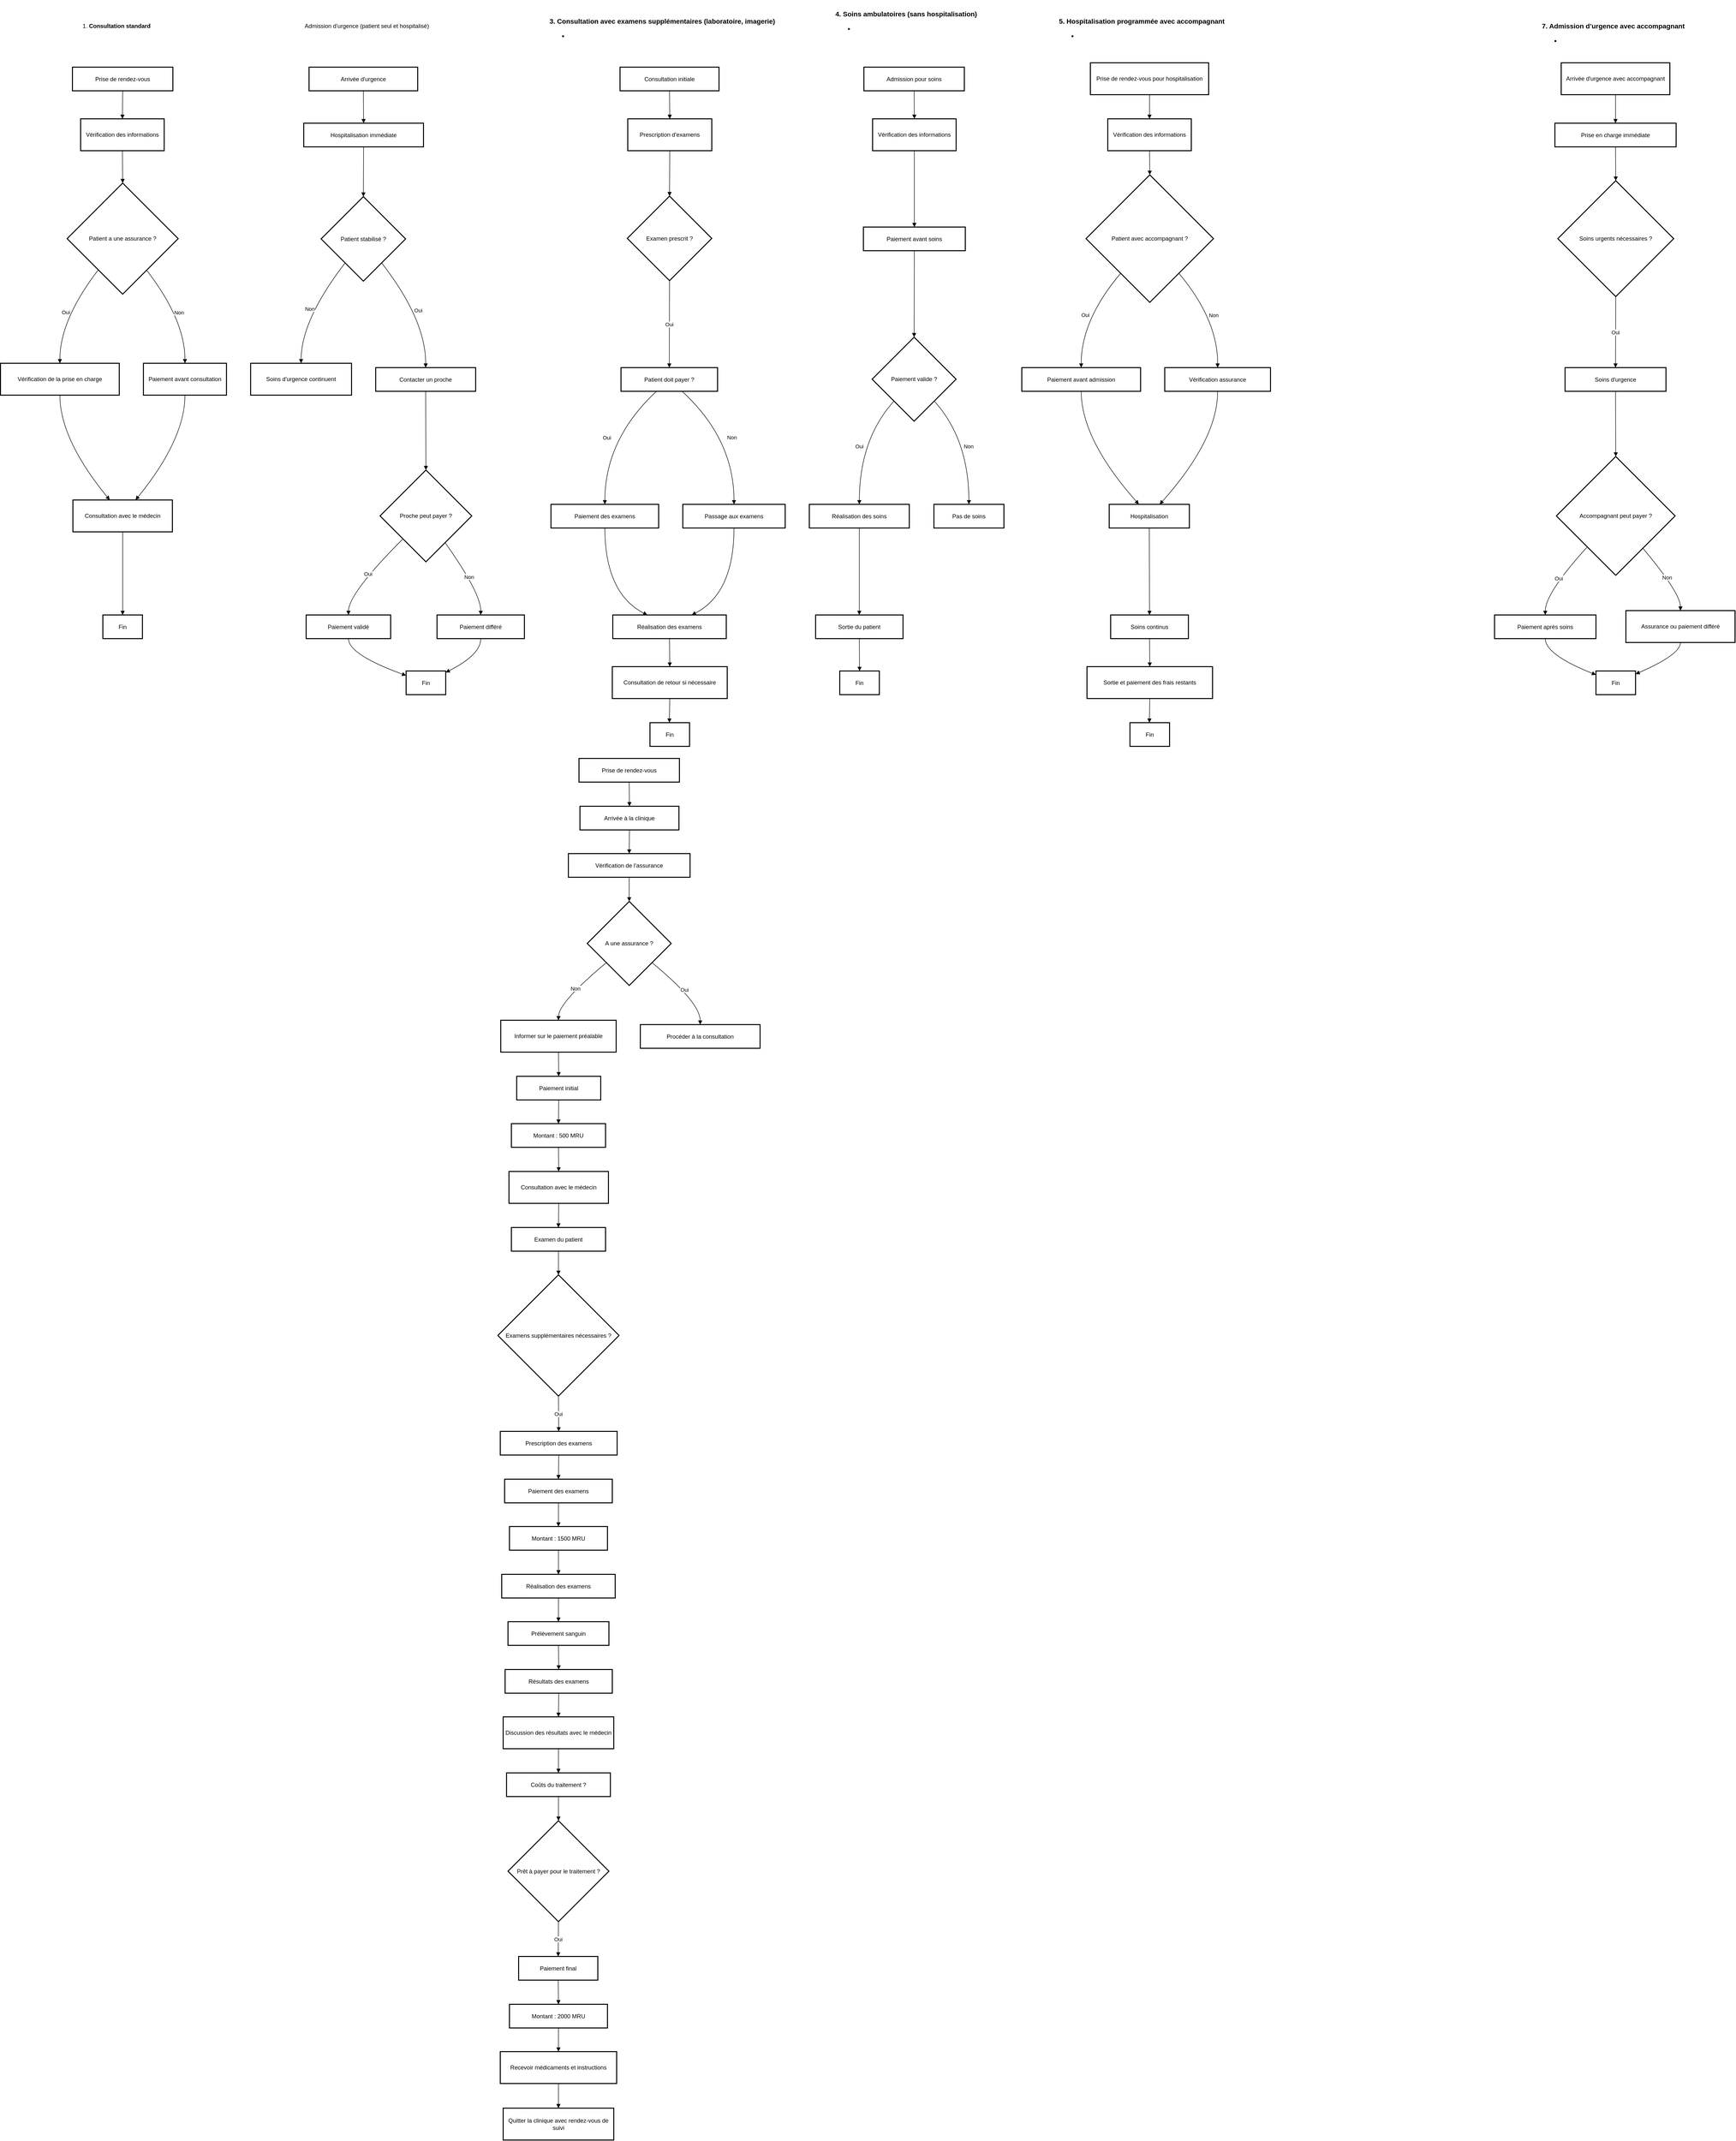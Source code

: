 <mxfile version="24.7.16">
  <diagram name="Page-1" id="gMUWrm_7eQ1wLzMDzJMH">
    <mxGraphModel dx="2411" dy="1646" grid="1" gridSize="10" guides="1" tooltips="1" connect="1" arrows="1" fold="1" page="1" pageScale="1" pageWidth="1169" pageHeight="827" math="0" shadow="0">
      <root>
        <mxCell id="0" />
        <mxCell id="1" parent="0" />
        <mxCell id="nA2eG2OlHx3KnQ0AuUty-1" value="Prise de rendez-vous" style="whiteSpace=wrap;strokeWidth=2;" vertex="1" parent="1">
          <mxGeometry x="-861" y="-551" width="208" height="49" as="geometry" />
        </mxCell>
        <mxCell id="nA2eG2OlHx3KnQ0AuUty-2" value="Vérification des informations" style="whiteSpace=wrap;strokeWidth=2;" vertex="1" parent="1">
          <mxGeometry x="-844" y="-444" width="173" height="66" as="geometry" />
        </mxCell>
        <mxCell id="nA2eG2OlHx3KnQ0AuUty-3" value="Patient a une assurance ?" style="rhombus;strokeWidth=2;whiteSpace=wrap;" vertex="1" parent="1">
          <mxGeometry x="-872" y="-311" width="230" height="230" as="geometry" />
        </mxCell>
        <mxCell id="nA2eG2OlHx3KnQ0AuUty-4" value="Vérification de la prise en charge" style="whiteSpace=wrap;strokeWidth=2;" vertex="1" parent="1">
          <mxGeometry x="-1010" y="62" width="246" height="66" as="geometry" />
        </mxCell>
        <mxCell id="nA2eG2OlHx3KnQ0AuUty-5" value="Paiement avant consultation" style="whiteSpace=wrap;strokeWidth=2;" vertex="1" parent="1">
          <mxGeometry x="-714" y="62" width="172" height="66" as="geometry" />
        </mxCell>
        <mxCell id="nA2eG2OlHx3KnQ0AuUty-6" value="Consultation avec le médecin" style="whiteSpace=wrap;strokeWidth=2;" vertex="1" parent="1">
          <mxGeometry x="-860" y="345" width="206" height="66" as="geometry" />
        </mxCell>
        <mxCell id="nA2eG2OlHx3KnQ0AuUty-7" value="Fin" style="whiteSpace=wrap;strokeWidth=2;" vertex="1" parent="1">
          <mxGeometry x="-798" y="583" width="82" height="49" as="geometry" />
        </mxCell>
        <mxCell id="nA2eG2OlHx3KnQ0AuUty-8" value="Arrivée d&#39;urgence" style="whiteSpace=wrap;strokeWidth=2;" vertex="1" parent="1">
          <mxGeometry x="-371" y="-551" width="225" height="49" as="geometry" />
        </mxCell>
        <mxCell id="nA2eG2OlHx3KnQ0AuUty-9" value="Hospitalisation immédiate" style="whiteSpace=wrap;strokeWidth=2;" vertex="1" parent="1">
          <mxGeometry x="-382" y="-435" width="248" height="49" as="geometry" />
        </mxCell>
        <mxCell id="nA2eG2OlHx3KnQ0AuUty-10" value="Patient stabilisé ?" style="rhombus;strokeWidth=2;whiteSpace=wrap;" vertex="1" parent="1">
          <mxGeometry x="-346" y="-283" width="175" height="175" as="geometry" />
        </mxCell>
        <mxCell id="nA2eG2OlHx3KnQ0AuUty-11" value="Soins d&#39;urgence continuent" style="whiteSpace=wrap;strokeWidth=2;" vertex="1" parent="1">
          <mxGeometry x="-492" y="62" width="209" height="66" as="geometry" />
        </mxCell>
        <mxCell id="nA2eG2OlHx3KnQ0AuUty-12" value="Contacter un proche" style="whiteSpace=wrap;strokeWidth=2;" vertex="1" parent="1">
          <mxGeometry x="-233" y="71" width="207" height="49" as="geometry" />
        </mxCell>
        <mxCell id="nA2eG2OlHx3KnQ0AuUty-13" value="Proche peut payer ?" style="rhombus;strokeWidth=2;whiteSpace=wrap;" vertex="1" parent="1">
          <mxGeometry x="-224" y="283" width="190" height="190" as="geometry" />
        </mxCell>
        <mxCell id="nA2eG2OlHx3KnQ0AuUty-14" value="Paiement validé" style="whiteSpace=wrap;strokeWidth=2;" vertex="1" parent="1">
          <mxGeometry x="-377" y="583" width="175" height="49" as="geometry" />
        </mxCell>
        <mxCell id="nA2eG2OlHx3KnQ0AuUty-15" value="Paiement différé" style="whiteSpace=wrap;strokeWidth=2;" vertex="1" parent="1">
          <mxGeometry x="-106" y="583" width="181" height="49" as="geometry" />
        </mxCell>
        <mxCell id="nA2eG2OlHx3KnQ0AuUty-16" value="Fin" style="whiteSpace=wrap;strokeWidth=2;" vertex="1" parent="1">
          <mxGeometry x="-170" y="699" width="82" height="49" as="geometry" />
        </mxCell>
        <mxCell id="nA2eG2OlHx3KnQ0AuUty-17" value="Consultation initiale" style="whiteSpace=wrap;strokeWidth=2;" vertex="1" parent="1">
          <mxGeometry x="273" y="-551" width="205" height="49" as="geometry" />
        </mxCell>
        <mxCell id="nA2eG2OlHx3KnQ0AuUty-18" value="Prescription d&#39;examens" style="whiteSpace=wrap;strokeWidth=2;" vertex="1" parent="1">
          <mxGeometry x="289" y="-444" width="174" height="66" as="geometry" />
        </mxCell>
        <mxCell id="nA2eG2OlHx3KnQ0AuUty-19" value="Examen prescrit ?" style="rhombus;strokeWidth=2;whiteSpace=wrap;" vertex="1" parent="1">
          <mxGeometry x="288" y="-284" width="175" height="175" as="geometry" />
        </mxCell>
        <mxCell id="nA2eG2OlHx3KnQ0AuUty-20" value="Patient doit payer ?" style="whiteSpace=wrap;strokeWidth=2;" vertex="1" parent="1">
          <mxGeometry x="275" y="71" width="200" height="49" as="geometry" />
        </mxCell>
        <mxCell id="nA2eG2OlHx3KnQ0AuUty-21" value="Paiement des examens" style="whiteSpace=wrap;strokeWidth=2;" vertex="1" parent="1">
          <mxGeometry x="130" y="354" width="223" height="49" as="geometry" />
        </mxCell>
        <mxCell id="nA2eG2OlHx3KnQ0AuUty-22" value="Passage aux examens" style="whiteSpace=wrap;strokeWidth=2;" vertex="1" parent="1">
          <mxGeometry x="403" y="354" width="212" height="49" as="geometry" />
        </mxCell>
        <mxCell id="nA2eG2OlHx3KnQ0AuUty-23" value="Réalisation des examens" style="whiteSpace=wrap;strokeWidth=2;" vertex="1" parent="1">
          <mxGeometry x="258" y="583" width="235" height="49" as="geometry" />
        </mxCell>
        <mxCell id="nA2eG2OlHx3KnQ0AuUty-24" value="Consultation de retour si nécessaire" style="whiteSpace=wrap;strokeWidth=2;" vertex="1" parent="1">
          <mxGeometry x="257" y="690" width="238" height="66" as="geometry" />
        </mxCell>
        <mxCell id="nA2eG2OlHx3KnQ0AuUty-25" value="Fin" style="whiteSpace=wrap;strokeWidth=2;" vertex="1" parent="1">
          <mxGeometry x="335" y="806" width="82" height="49" as="geometry" />
        </mxCell>
        <mxCell id="nA2eG2OlHx3KnQ0AuUty-26" value="Admission pour soins" style="whiteSpace=wrap;strokeWidth=2;" vertex="1" parent="1">
          <mxGeometry x="778" y="-551" width="208" height="49" as="geometry" />
        </mxCell>
        <mxCell id="nA2eG2OlHx3KnQ0AuUty-27" value="Vérification des informations" style="whiteSpace=wrap;strokeWidth=2;" vertex="1" parent="1">
          <mxGeometry x="796" y="-444" width="173" height="66" as="geometry" />
        </mxCell>
        <mxCell id="nA2eG2OlHx3KnQ0AuUty-28" value="Paiement avant soins" style="whiteSpace=wrap;strokeWidth=2;" vertex="1" parent="1">
          <mxGeometry x="777" y="-220" width="211" height="49" as="geometry" />
        </mxCell>
        <mxCell id="nA2eG2OlHx3KnQ0AuUty-29" value="Paiement valide ?" style="rhombus;strokeWidth=2;whiteSpace=wrap;" vertex="1" parent="1">
          <mxGeometry x="795" y="8" width="174" height="174" as="geometry" />
        </mxCell>
        <mxCell id="nA2eG2OlHx3KnQ0AuUty-30" value="Réalisation des soins" style="whiteSpace=wrap;strokeWidth=2;" vertex="1" parent="1">
          <mxGeometry x="665" y="354" width="207" height="49" as="geometry" />
        </mxCell>
        <mxCell id="nA2eG2OlHx3KnQ0AuUty-31" value="Pas de soins" style="whiteSpace=wrap;strokeWidth=2;" vertex="1" parent="1">
          <mxGeometry x="923" y="354" width="145" height="49" as="geometry" />
        </mxCell>
        <mxCell id="nA2eG2OlHx3KnQ0AuUty-32" value="Sortie du patient" style="whiteSpace=wrap;strokeWidth=2;" vertex="1" parent="1">
          <mxGeometry x="678" y="583" width="181" height="49" as="geometry" />
        </mxCell>
        <mxCell id="nA2eG2OlHx3KnQ0AuUty-33" value="Fin" style="whiteSpace=wrap;strokeWidth=2;" vertex="1" parent="1">
          <mxGeometry x="728" y="699" width="82" height="49" as="geometry" />
        </mxCell>
        <mxCell id="nA2eG2OlHx3KnQ0AuUty-34" value="Prise de rendez-vous pour hospitalisation" style="whiteSpace=wrap;strokeWidth=2;" vertex="1" parent="1">
          <mxGeometry x="1247" y="-560" width="245" height="66" as="geometry" />
        </mxCell>
        <mxCell id="nA2eG2OlHx3KnQ0AuUty-35" value="Vérification des informations" style="whiteSpace=wrap;strokeWidth=2;" vertex="1" parent="1">
          <mxGeometry x="1283" y="-444" width="173" height="66" as="geometry" />
        </mxCell>
        <mxCell id="nA2eG2OlHx3KnQ0AuUty-36" value="Patient avec accompagnant ?" style="rhombus;strokeWidth=2;whiteSpace=wrap;" vertex="1" parent="1">
          <mxGeometry x="1238" y="-328" width="264" height="264" as="geometry" />
        </mxCell>
        <mxCell id="nA2eG2OlHx3KnQ0AuUty-37" value="Paiement avant admission" style="whiteSpace=wrap;strokeWidth=2;" vertex="1" parent="1">
          <mxGeometry x="1105" y="71" width="246" height="49" as="geometry" />
        </mxCell>
        <mxCell id="nA2eG2OlHx3KnQ0AuUty-38" value="Vérification assurance" style="whiteSpace=wrap;strokeWidth=2;" vertex="1" parent="1">
          <mxGeometry x="1401" y="71" width="219" height="49" as="geometry" />
        </mxCell>
        <mxCell id="nA2eG2OlHx3KnQ0AuUty-39" value="Hospitalisation" style="whiteSpace=wrap;strokeWidth=2;" vertex="1" parent="1">
          <mxGeometry x="1286" y="354" width="166" height="49" as="geometry" />
        </mxCell>
        <mxCell id="nA2eG2OlHx3KnQ0AuUty-40" value="Soins continus" style="whiteSpace=wrap;strokeWidth=2;" vertex="1" parent="1">
          <mxGeometry x="1289" y="583" width="161" height="49" as="geometry" />
        </mxCell>
        <mxCell id="nA2eG2OlHx3KnQ0AuUty-41" value="Sortie et paiement des frais restants" style="whiteSpace=wrap;strokeWidth=2;" vertex="1" parent="1">
          <mxGeometry x="1240" y="690" width="260" height="66" as="geometry" />
        </mxCell>
        <mxCell id="nA2eG2OlHx3KnQ0AuUty-42" value="Fin" style="whiteSpace=wrap;strokeWidth=2;" vertex="1" parent="1">
          <mxGeometry x="1329" y="806" width="82" height="49" as="geometry" />
        </mxCell>
        <mxCell id="nA2eG2OlHx3KnQ0AuUty-51" value="Arrivée d&#39;urgence avec accompagnant" style="whiteSpace=wrap;strokeWidth=2;" vertex="1" parent="1">
          <mxGeometry x="2222" y="-560" width="225" height="66" as="geometry" />
        </mxCell>
        <mxCell id="nA2eG2OlHx3KnQ0AuUty-52" value="Prise en charge immédiate" style="whiteSpace=wrap;strokeWidth=2;" vertex="1" parent="1">
          <mxGeometry x="2209" y="-435" width="251" height="49" as="geometry" />
        </mxCell>
        <mxCell id="nA2eG2OlHx3KnQ0AuUty-53" value="Soins urgents nécessaires ?" style="rhombus;strokeWidth=2;whiteSpace=wrap;" vertex="1" parent="1">
          <mxGeometry x="2215" y="-316" width="240" height="240" as="geometry" />
        </mxCell>
        <mxCell id="nA2eG2OlHx3KnQ0AuUty-54" value="Soins d&#39;urgence" style="whiteSpace=wrap;strokeWidth=2;" vertex="1" parent="1">
          <mxGeometry x="2230" y="71" width="209" height="49" as="geometry" />
        </mxCell>
        <mxCell id="nA2eG2OlHx3KnQ0AuUty-55" value="Accompagnant peut payer ?" style="rhombus;strokeWidth=2;whiteSpace=wrap;" vertex="1" parent="1">
          <mxGeometry x="2212" y="255" width="246" height="246" as="geometry" />
        </mxCell>
        <mxCell id="nA2eG2OlHx3KnQ0AuUty-56" value="Paiement après soins" style="whiteSpace=wrap;strokeWidth=2;" vertex="1" parent="1">
          <mxGeometry x="2084" y="583" width="210" height="49" as="geometry" />
        </mxCell>
        <mxCell id="nA2eG2OlHx3KnQ0AuUty-57" value="Assurance ou paiement différé" style="whiteSpace=wrap;strokeWidth=2;" vertex="1" parent="1">
          <mxGeometry x="2356" y="574" width="226" height="66" as="geometry" />
        </mxCell>
        <mxCell id="nA2eG2OlHx3KnQ0AuUty-58" value="Fin" style="whiteSpace=wrap;strokeWidth=2;" vertex="1" parent="1">
          <mxGeometry x="2294" y="699" width="82" height="49" as="geometry" />
        </mxCell>
        <mxCell id="nA2eG2OlHx3KnQ0AuUty-59" value="" style="curved=1;startArrow=none;endArrow=block;exitX=0.5;exitY=0.99;entryX=0.5;entryY=0;rounded=0;" edge="1" parent="1" source="nA2eG2OlHx3KnQ0AuUty-1" target="nA2eG2OlHx3KnQ0AuUty-2">
          <mxGeometry relative="1" as="geometry">
            <Array as="points" />
          </mxGeometry>
        </mxCell>
        <mxCell id="nA2eG2OlHx3KnQ0AuUty-60" value="" style="curved=1;startArrow=none;endArrow=block;exitX=0.5;exitY=1;entryX=0.5;entryY=0;rounded=0;" edge="1" parent="1" source="nA2eG2OlHx3KnQ0AuUty-2" target="nA2eG2OlHx3KnQ0AuUty-3">
          <mxGeometry relative="1" as="geometry">
            <Array as="points" />
          </mxGeometry>
        </mxCell>
        <mxCell id="nA2eG2OlHx3KnQ0AuUty-61" value="Oui" style="curved=1;startArrow=none;endArrow=block;exitX=0.11;exitY=1;entryX=0.5;entryY=0.01;rounded=0;" edge="1" parent="1" source="nA2eG2OlHx3KnQ0AuUty-3" target="nA2eG2OlHx3KnQ0AuUty-4">
          <mxGeometry relative="1" as="geometry">
            <Array as="points">
              <mxPoint x="-887" y="-28" />
            </Array>
          </mxGeometry>
        </mxCell>
        <mxCell id="nA2eG2OlHx3KnQ0AuUty-62" value="Non" style="curved=1;startArrow=none;endArrow=block;exitX=0.88;exitY=1;entryX=0.5;entryY=0.01;rounded=0;" edge="1" parent="1" source="nA2eG2OlHx3KnQ0AuUty-3" target="nA2eG2OlHx3KnQ0AuUty-5">
          <mxGeometry relative="1" as="geometry">
            <Array as="points">
              <mxPoint x="-628" y="-28" />
            </Array>
          </mxGeometry>
        </mxCell>
        <mxCell id="nA2eG2OlHx3KnQ0AuUty-63" value="" style="curved=1;startArrow=none;endArrow=block;exitX=0.5;exitY=1.01;entryX=0.37;entryY=0;rounded=0;" edge="1" parent="1" source="nA2eG2OlHx3KnQ0AuUty-4" target="nA2eG2OlHx3KnQ0AuUty-6">
          <mxGeometry relative="1" as="geometry">
            <Array as="points">
              <mxPoint x="-887" y="219" />
            </Array>
          </mxGeometry>
        </mxCell>
        <mxCell id="nA2eG2OlHx3KnQ0AuUty-64" value="" style="curved=1;startArrow=none;endArrow=block;exitX=0.5;exitY=1.01;entryX=0.63;entryY=0;rounded=0;" edge="1" parent="1" source="nA2eG2OlHx3KnQ0AuUty-5" target="nA2eG2OlHx3KnQ0AuUty-6">
          <mxGeometry relative="1" as="geometry">
            <Array as="points">
              <mxPoint x="-628" y="219" />
            </Array>
          </mxGeometry>
        </mxCell>
        <mxCell id="nA2eG2OlHx3KnQ0AuUty-65" value="" style="curved=1;startArrow=none;endArrow=block;exitX=0.5;exitY=1;entryX=0.5;entryY=-0.01;rounded=0;" edge="1" parent="1" source="nA2eG2OlHx3KnQ0AuUty-6" target="nA2eG2OlHx3KnQ0AuUty-7">
          <mxGeometry relative="1" as="geometry">
            <Array as="points" />
          </mxGeometry>
        </mxCell>
        <mxCell id="nA2eG2OlHx3KnQ0AuUty-66" value="" style="curved=1;startArrow=none;endArrow=block;exitX=0.5;exitY=0.99;entryX=0.5;entryY=0;rounded=0;" edge="1" parent="1" source="nA2eG2OlHx3KnQ0AuUty-8" target="nA2eG2OlHx3KnQ0AuUty-9">
          <mxGeometry relative="1" as="geometry">
            <Array as="points" />
          </mxGeometry>
        </mxCell>
        <mxCell id="nA2eG2OlHx3KnQ0AuUty-67" value="" style="curved=1;startArrow=none;endArrow=block;exitX=0.5;exitY=0.99;entryX=0.5;entryY=0;rounded=0;" edge="1" parent="1" source="nA2eG2OlHx3KnQ0AuUty-9" target="nA2eG2OlHx3KnQ0AuUty-10">
          <mxGeometry relative="1" as="geometry">
            <Array as="points" />
          </mxGeometry>
        </mxCell>
        <mxCell id="nA2eG2OlHx3KnQ0AuUty-68" value="Non" style="curved=1;startArrow=none;endArrow=block;exitX=0.12;exitY=1;entryX=0.5;entryY=0.01;rounded=0;" edge="1" parent="1" source="nA2eG2OlHx3KnQ0AuUty-10" target="nA2eG2OlHx3KnQ0AuUty-11">
          <mxGeometry relative="1" as="geometry">
            <Array as="points">
              <mxPoint x="-387" y="-28" />
            </Array>
          </mxGeometry>
        </mxCell>
        <mxCell id="nA2eG2OlHx3KnQ0AuUty-69" value="Oui" style="curved=1;startArrow=none;endArrow=block;exitX=0.88;exitY=1;entryX=0.5;entryY=0;rounded=0;" edge="1" parent="1" source="nA2eG2OlHx3KnQ0AuUty-10" target="nA2eG2OlHx3KnQ0AuUty-12">
          <mxGeometry relative="1" as="geometry">
            <Array as="points">
              <mxPoint x="-129" y="-28" />
            </Array>
          </mxGeometry>
        </mxCell>
        <mxCell id="nA2eG2OlHx3KnQ0AuUty-70" value="" style="curved=1;startArrow=none;endArrow=block;exitX=0.5;exitY=0.99;entryX=0.5;entryY=0;rounded=0;" edge="1" parent="1" source="nA2eG2OlHx3KnQ0AuUty-12" target="nA2eG2OlHx3KnQ0AuUty-13">
          <mxGeometry relative="1" as="geometry">
            <Array as="points" />
          </mxGeometry>
        </mxCell>
        <mxCell id="nA2eG2OlHx3KnQ0AuUty-71" value="Oui" style="curved=1;startArrow=none;endArrow=block;exitX=0;exitY=1;entryX=0.5;entryY=-0.01;rounded=0;" edge="1" parent="1" source="nA2eG2OlHx3KnQ0AuUty-13" target="nA2eG2OlHx3KnQ0AuUty-14">
          <mxGeometry relative="1" as="geometry">
            <Array as="points">
              <mxPoint x="-289" y="538" />
            </Array>
          </mxGeometry>
        </mxCell>
        <mxCell id="nA2eG2OlHx3KnQ0AuUty-72" value="Non" style="curved=1;startArrow=none;endArrow=block;exitX=0.86;exitY=1;entryX=0.5;entryY=-0.01;rounded=0;" edge="1" parent="1" source="nA2eG2OlHx3KnQ0AuUty-13" target="nA2eG2OlHx3KnQ0AuUty-15">
          <mxGeometry relative="1" as="geometry">
            <Array as="points">
              <mxPoint x="-15" y="538" />
            </Array>
          </mxGeometry>
        </mxCell>
        <mxCell id="nA2eG2OlHx3KnQ0AuUty-73" value="" style="curved=1;startArrow=none;endArrow=block;exitX=0.5;exitY=0.98;entryX=0;entryY=0.19;rounded=0;" edge="1" parent="1" source="nA2eG2OlHx3KnQ0AuUty-14" target="nA2eG2OlHx3KnQ0AuUty-16">
          <mxGeometry relative="1" as="geometry">
            <Array as="points">
              <mxPoint x="-289" y="665" />
            </Array>
          </mxGeometry>
        </mxCell>
        <mxCell id="nA2eG2OlHx3KnQ0AuUty-74" value="" style="curved=1;startArrow=none;endArrow=block;exitX=0.5;exitY=0.98;entryX=0.99;entryY=0.07;rounded=0;" edge="1" parent="1" source="nA2eG2OlHx3KnQ0AuUty-15" target="nA2eG2OlHx3KnQ0AuUty-16">
          <mxGeometry relative="1" as="geometry">
            <Array as="points">
              <mxPoint x="-15" y="665" />
            </Array>
          </mxGeometry>
        </mxCell>
        <mxCell id="nA2eG2OlHx3KnQ0AuUty-75" value="" style="curved=1;startArrow=none;endArrow=block;exitX=0.5;exitY=0.99;entryX=0.5;entryY=0;rounded=0;" edge="1" parent="1" source="nA2eG2OlHx3KnQ0AuUty-17" target="nA2eG2OlHx3KnQ0AuUty-18">
          <mxGeometry relative="1" as="geometry">
            <Array as="points" />
          </mxGeometry>
        </mxCell>
        <mxCell id="nA2eG2OlHx3KnQ0AuUty-76" value="" style="curved=1;startArrow=none;endArrow=block;exitX=0.5;exitY=1;entryX=0.5;entryY=0;rounded=0;" edge="1" parent="1" source="nA2eG2OlHx3KnQ0AuUty-18" target="nA2eG2OlHx3KnQ0AuUty-19">
          <mxGeometry relative="1" as="geometry">
            <Array as="points" />
          </mxGeometry>
        </mxCell>
        <mxCell id="nA2eG2OlHx3KnQ0AuUty-77" value="Oui" style="curved=1;startArrow=none;endArrow=block;exitX=0.5;exitY=1;entryX=0.5;entryY=0;rounded=0;" edge="1" parent="1" source="nA2eG2OlHx3KnQ0AuUty-19" target="nA2eG2OlHx3KnQ0AuUty-20">
          <mxGeometry relative="1" as="geometry">
            <Array as="points" />
          </mxGeometry>
        </mxCell>
        <mxCell id="nA2eG2OlHx3KnQ0AuUty-78" value="Oui" style="curved=1;startArrow=none;endArrow=block;exitX=0.37;exitY=0.99;entryX=0.5;entryY=0;rounded=0;" edge="1" parent="1" source="nA2eG2OlHx3KnQ0AuUty-20" target="nA2eG2OlHx3KnQ0AuUty-21">
          <mxGeometry relative="1" as="geometry">
            <Array as="points">
              <mxPoint x="242" y="219" />
            </Array>
          </mxGeometry>
        </mxCell>
        <mxCell id="nA2eG2OlHx3KnQ0AuUty-79" value="Non" style="curved=1;startArrow=none;endArrow=block;exitX=0.63;exitY=0.99;entryX=0.5;entryY=0;rounded=0;" edge="1" parent="1" source="nA2eG2OlHx3KnQ0AuUty-20" target="nA2eG2OlHx3KnQ0AuUty-22">
          <mxGeometry relative="1" as="geometry">
            <Array as="points">
              <mxPoint x="509" y="219" />
            </Array>
          </mxGeometry>
        </mxCell>
        <mxCell id="nA2eG2OlHx3KnQ0AuUty-80" value="" style="curved=1;startArrow=none;endArrow=block;exitX=0.5;exitY=0.99;entryX=0.3;entryY=-0.01;rounded=0;" edge="1" parent="1" source="nA2eG2OlHx3KnQ0AuUty-21" target="nA2eG2OlHx3KnQ0AuUty-23">
          <mxGeometry relative="1" as="geometry">
            <Array as="points">
              <mxPoint x="242" y="538" />
            </Array>
          </mxGeometry>
        </mxCell>
        <mxCell id="nA2eG2OlHx3KnQ0AuUty-81" value="" style="curved=1;startArrow=none;endArrow=block;exitX=0.5;exitY=0.99;entryX=0.7;entryY=-0.01;rounded=0;" edge="1" parent="1" source="nA2eG2OlHx3KnQ0AuUty-22" target="nA2eG2OlHx3KnQ0AuUty-23">
          <mxGeometry relative="1" as="geometry">
            <Array as="points">
              <mxPoint x="509" y="538" />
            </Array>
          </mxGeometry>
        </mxCell>
        <mxCell id="nA2eG2OlHx3KnQ0AuUty-82" value="" style="curved=1;startArrow=none;endArrow=block;exitX=0.5;exitY=0.98;entryX=0.5;entryY=0;rounded=0;" edge="1" parent="1" source="nA2eG2OlHx3KnQ0AuUty-23" target="nA2eG2OlHx3KnQ0AuUty-24">
          <mxGeometry relative="1" as="geometry">
            <Array as="points" />
          </mxGeometry>
        </mxCell>
        <mxCell id="nA2eG2OlHx3KnQ0AuUty-83" value="" style="curved=1;startArrow=none;endArrow=block;exitX=0.5;exitY=1;entryX=0.49;entryY=0;rounded=0;" edge="1" parent="1" source="nA2eG2OlHx3KnQ0AuUty-24" target="nA2eG2OlHx3KnQ0AuUty-25">
          <mxGeometry relative="1" as="geometry">
            <Array as="points" />
          </mxGeometry>
        </mxCell>
        <mxCell id="nA2eG2OlHx3KnQ0AuUty-84" value="" style="curved=1;startArrow=none;endArrow=block;exitX=0.5;exitY=0.99;entryX=0.5;entryY=0;rounded=0;" edge="1" parent="1" source="nA2eG2OlHx3KnQ0AuUty-26" target="nA2eG2OlHx3KnQ0AuUty-27">
          <mxGeometry relative="1" as="geometry">
            <Array as="points" />
          </mxGeometry>
        </mxCell>
        <mxCell id="nA2eG2OlHx3KnQ0AuUty-85" value="" style="curved=1;startArrow=none;endArrow=block;exitX=0.5;exitY=1;entryX=0.5;entryY=0;rounded=0;" edge="1" parent="1" source="nA2eG2OlHx3KnQ0AuUty-27" target="nA2eG2OlHx3KnQ0AuUty-28">
          <mxGeometry relative="1" as="geometry">
            <Array as="points" />
          </mxGeometry>
        </mxCell>
        <mxCell id="nA2eG2OlHx3KnQ0AuUty-86" value="" style="curved=1;startArrow=none;endArrow=block;exitX=0.5;exitY=0.99;entryX=0.5;entryY=0;rounded=0;" edge="1" parent="1" source="nA2eG2OlHx3KnQ0AuUty-28" target="nA2eG2OlHx3KnQ0AuUty-29">
          <mxGeometry relative="1" as="geometry">
            <Array as="points" />
          </mxGeometry>
        </mxCell>
        <mxCell id="nA2eG2OlHx3KnQ0AuUty-87" value="Oui" style="curved=1;startArrow=none;endArrow=block;exitX=0.04;exitY=1;entryX=0.5;entryY=0;rounded=0;" edge="1" parent="1" source="nA2eG2OlHx3KnQ0AuUty-29" target="nA2eG2OlHx3KnQ0AuUty-30">
          <mxGeometry relative="1" as="geometry">
            <Array as="points">
              <mxPoint x="769" y="219" />
            </Array>
          </mxGeometry>
        </mxCell>
        <mxCell id="nA2eG2OlHx3KnQ0AuUty-88" value="Non" style="curved=1;startArrow=none;endArrow=block;exitX=0.96;exitY=1;entryX=0.5;entryY=0;rounded=0;" edge="1" parent="1" source="nA2eG2OlHx3KnQ0AuUty-29" target="nA2eG2OlHx3KnQ0AuUty-31">
          <mxGeometry relative="1" as="geometry">
            <Array as="points">
              <mxPoint x="995" y="219" />
            </Array>
          </mxGeometry>
        </mxCell>
        <mxCell id="nA2eG2OlHx3KnQ0AuUty-89" value="" style="curved=1;startArrow=none;endArrow=block;exitX=0.5;exitY=0.99;entryX=0.5;entryY=-0.01;rounded=0;" edge="1" parent="1" source="nA2eG2OlHx3KnQ0AuUty-30" target="nA2eG2OlHx3KnQ0AuUty-32">
          <mxGeometry relative="1" as="geometry">
            <Array as="points" />
          </mxGeometry>
        </mxCell>
        <mxCell id="nA2eG2OlHx3KnQ0AuUty-90" value="" style="curved=1;startArrow=none;endArrow=block;exitX=0.5;exitY=0.98;entryX=0.5;entryY=0;rounded=0;" edge="1" parent="1" source="nA2eG2OlHx3KnQ0AuUty-32" target="nA2eG2OlHx3KnQ0AuUty-33">
          <mxGeometry relative="1" as="geometry">
            <Array as="points" />
          </mxGeometry>
        </mxCell>
        <mxCell id="nA2eG2OlHx3KnQ0AuUty-91" value="" style="curved=1;startArrow=none;endArrow=block;exitX=0.5;exitY=1;entryX=0.5;entryY=0;rounded=0;" edge="1" parent="1" source="nA2eG2OlHx3KnQ0AuUty-34" target="nA2eG2OlHx3KnQ0AuUty-35">
          <mxGeometry relative="1" as="geometry">
            <Array as="points" />
          </mxGeometry>
        </mxCell>
        <mxCell id="nA2eG2OlHx3KnQ0AuUty-92" value="" style="curved=1;startArrow=none;endArrow=block;exitX=0.5;exitY=1;entryX=0.5;entryY=0;rounded=0;" edge="1" parent="1" source="nA2eG2OlHx3KnQ0AuUty-35" target="nA2eG2OlHx3KnQ0AuUty-36">
          <mxGeometry relative="1" as="geometry">
            <Array as="points" />
          </mxGeometry>
        </mxCell>
        <mxCell id="nA2eG2OlHx3KnQ0AuUty-93" value="Oui" style="curved=1;startArrow=none;endArrow=block;exitX=0.08;exitY=1;entryX=0.5;entryY=0;rounded=0;" edge="1" parent="1" source="nA2eG2OlHx3KnQ0AuUty-36" target="nA2eG2OlHx3KnQ0AuUty-37">
          <mxGeometry relative="1" as="geometry">
            <Array as="points">
              <mxPoint x="1228" y="-28" />
            </Array>
          </mxGeometry>
        </mxCell>
        <mxCell id="nA2eG2OlHx3KnQ0AuUty-94" value="Non" style="curved=1;startArrow=none;endArrow=block;exitX=0.92;exitY=1;entryX=0.5;entryY=0;rounded=0;" edge="1" parent="1" source="nA2eG2OlHx3KnQ0AuUty-36" target="nA2eG2OlHx3KnQ0AuUty-38">
          <mxGeometry relative="1" as="geometry">
            <Array as="points">
              <mxPoint x="1511" y="-28" />
            </Array>
          </mxGeometry>
        </mxCell>
        <mxCell id="nA2eG2OlHx3KnQ0AuUty-95" value="" style="curved=1;startArrow=none;endArrow=block;exitX=0.5;exitY=0.99;entryX=0.37;entryY=0;rounded=0;" edge="1" parent="1" source="nA2eG2OlHx3KnQ0AuUty-37" target="nA2eG2OlHx3KnQ0AuUty-39">
          <mxGeometry relative="1" as="geometry">
            <Array as="points">
              <mxPoint x="1228" y="219" />
            </Array>
          </mxGeometry>
        </mxCell>
        <mxCell id="nA2eG2OlHx3KnQ0AuUty-96" value="" style="curved=1;startArrow=none;endArrow=block;exitX=0.5;exitY=0.99;entryX=0.63;entryY=0;rounded=0;" edge="1" parent="1" source="nA2eG2OlHx3KnQ0AuUty-38" target="nA2eG2OlHx3KnQ0AuUty-39">
          <mxGeometry relative="1" as="geometry">
            <Array as="points">
              <mxPoint x="1511" y="219" />
            </Array>
          </mxGeometry>
        </mxCell>
        <mxCell id="nA2eG2OlHx3KnQ0AuUty-97" value="" style="curved=1;startArrow=none;endArrow=block;exitX=0.5;exitY=0.99;entryX=0.5;entryY=-0.01;rounded=0;" edge="1" parent="1" source="nA2eG2OlHx3KnQ0AuUty-39" target="nA2eG2OlHx3KnQ0AuUty-40">
          <mxGeometry relative="1" as="geometry">
            <Array as="points" />
          </mxGeometry>
        </mxCell>
        <mxCell id="nA2eG2OlHx3KnQ0AuUty-98" value="" style="curved=1;startArrow=none;endArrow=block;exitX=0.5;exitY=0.98;entryX=0.5;entryY=0;rounded=0;" edge="1" parent="1" source="nA2eG2OlHx3KnQ0AuUty-40" target="nA2eG2OlHx3KnQ0AuUty-41">
          <mxGeometry relative="1" as="geometry">
            <Array as="points" />
          </mxGeometry>
        </mxCell>
        <mxCell id="nA2eG2OlHx3KnQ0AuUty-99" value="" style="curved=1;startArrow=none;endArrow=block;exitX=0.5;exitY=1;entryX=0.49;entryY=0;rounded=0;" edge="1" parent="1" source="nA2eG2OlHx3KnQ0AuUty-41" target="nA2eG2OlHx3KnQ0AuUty-42">
          <mxGeometry relative="1" as="geometry">
            <Array as="points" />
          </mxGeometry>
        </mxCell>
        <mxCell id="nA2eG2OlHx3KnQ0AuUty-108" value="" style="curved=1;startArrow=none;endArrow=block;exitX=0.5;exitY=1;entryX=0.5;entryY=0;rounded=0;" edge="1" parent="1" source="nA2eG2OlHx3KnQ0AuUty-51" target="nA2eG2OlHx3KnQ0AuUty-52">
          <mxGeometry relative="1" as="geometry">
            <Array as="points" />
          </mxGeometry>
        </mxCell>
        <mxCell id="nA2eG2OlHx3KnQ0AuUty-109" value="" style="curved=1;startArrow=none;endArrow=block;exitX=0.5;exitY=0.99;entryX=0.5;entryY=0;rounded=0;" edge="1" parent="1" source="nA2eG2OlHx3KnQ0AuUty-52" target="nA2eG2OlHx3KnQ0AuUty-53">
          <mxGeometry relative="1" as="geometry">
            <Array as="points" />
          </mxGeometry>
        </mxCell>
        <mxCell id="nA2eG2OlHx3KnQ0AuUty-110" value="Oui" style="curved=1;startArrow=none;endArrow=block;exitX=0.5;exitY=1;entryX=0.5;entryY=0;rounded=0;" edge="1" parent="1" source="nA2eG2OlHx3KnQ0AuUty-53" target="nA2eG2OlHx3KnQ0AuUty-54">
          <mxGeometry relative="1" as="geometry">
            <Array as="points" />
          </mxGeometry>
        </mxCell>
        <mxCell id="nA2eG2OlHx3KnQ0AuUty-111" value="" style="curved=1;startArrow=none;endArrow=block;exitX=0.5;exitY=0.99;entryX=0.5;entryY=0;rounded=0;" edge="1" parent="1" source="nA2eG2OlHx3KnQ0AuUty-54" target="nA2eG2OlHx3KnQ0AuUty-55">
          <mxGeometry relative="1" as="geometry">
            <Array as="points" />
          </mxGeometry>
        </mxCell>
        <mxCell id="nA2eG2OlHx3KnQ0AuUty-112" value="Oui" style="curved=1;startArrow=none;endArrow=block;exitX=0.04;exitY=1;entryX=0.5;entryY=-0.01;rounded=0;" edge="1" parent="1" source="nA2eG2OlHx3KnQ0AuUty-55" target="nA2eG2OlHx3KnQ0AuUty-56">
          <mxGeometry relative="1" as="geometry">
            <Array as="points">
              <mxPoint x="2189" y="538" />
            </Array>
          </mxGeometry>
        </mxCell>
        <mxCell id="nA2eG2OlHx3KnQ0AuUty-113" value="Non" style="curved=1;startArrow=none;endArrow=block;exitX=0.92;exitY=1;entryX=0.5;entryY=0;rounded=0;" edge="1" parent="1" source="nA2eG2OlHx3KnQ0AuUty-55" target="nA2eG2OlHx3KnQ0AuUty-57">
          <mxGeometry relative="1" as="geometry">
            <Array as="points">
              <mxPoint x="2469" y="538" />
            </Array>
          </mxGeometry>
        </mxCell>
        <mxCell id="nA2eG2OlHx3KnQ0AuUty-114" value="" style="curved=1;startArrow=none;endArrow=block;exitX=0.5;exitY=0.98;entryX=0;entryY=0.16;rounded=0;" edge="1" parent="1" source="nA2eG2OlHx3KnQ0AuUty-56" target="nA2eG2OlHx3KnQ0AuUty-58">
          <mxGeometry relative="1" as="geometry">
            <Array as="points">
              <mxPoint x="2189" y="665" />
            </Array>
          </mxGeometry>
        </mxCell>
        <mxCell id="nA2eG2OlHx3KnQ0AuUty-115" value="" style="curved=1;startArrow=none;endArrow=block;exitX=0.5;exitY=1;entryX=1;entryY=0.13;rounded=0;" edge="1" parent="1" source="nA2eG2OlHx3KnQ0AuUty-57" target="nA2eG2OlHx3KnQ0AuUty-58">
          <mxGeometry relative="1" as="geometry">
            <Array as="points">
              <mxPoint x="2469" y="665" />
            </Array>
          </mxGeometry>
        </mxCell>
        <mxCell id="nA2eG2OlHx3KnQ0AuUty-119" value="Admission d’urgence (patient seul et hospitalisé)" style="text;whiteSpace=wrap;html=1;" vertex="1" parent="1">
          <mxGeometry x="-382" y="-650" width="290" height="40" as="geometry" />
        </mxCell>
        <mxCell id="nA2eG2OlHx3KnQ0AuUty-120" value="&lt;h3&gt;3. &lt;strong&gt;Consultation avec examens supplémentaires (laboratoire, imagerie)&lt;/strong&gt;&lt;/h3&gt;&lt;ul&gt;&lt;li&gt;&lt;/li&gt;&lt;/ul&gt;" style="text;whiteSpace=wrap;html=1;" vertex="1" parent="1">
          <mxGeometry x="125" y="-675" width="500" height="90" as="geometry" />
        </mxCell>
        <mxCell id="nA2eG2OlHx3KnQ0AuUty-121" value="&lt;h3&gt;4. &lt;strong&gt;Soins ambulatoires (sans hospitalisation)&lt;/strong&gt;&lt;/h3&gt;&lt;ul&gt;&lt;li&gt;&lt;/li&gt;&lt;/ul&gt;" style="text;whiteSpace=wrap;html=1;" vertex="1" parent="1">
          <mxGeometry x="717" y="-690" width="330" height="90" as="geometry" />
        </mxCell>
        <mxCell id="nA2eG2OlHx3KnQ0AuUty-122" value="&lt;h3&gt;5. &lt;strong&gt;Hospitalisation programmée avec accompagnant&lt;/strong&gt;&lt;/h3&gt;&lt;ul&gt;&lt;li&gt;&lt;/li&gt;&lt;/ul&gt;" style="text;whiteSpace=wrap;html=1;" vertex="1" parent="1">
          <mxGeometry x="1180" y="-675" width="380" height="90" as="geometry" />
        </mxCell>
        <mxCell id="nA2eG2OlHx3KnQ0AuUty-123" value="&lt;h3&gt;7. &lt;strong&gt;Admission d’urgence avec accompagnant&lt;/strong&gt;&lt;/h3&gt;&lt;ul&gt;&lt;li&gt;&lt;/li&gt;&lt;/ul&gt;" style="text;whiteSpace=wrap;html=1;" vertex="1" parent="1">
          <mxGeometry x="2180" y="-665" width="330" height="90" as="geometry" />
        </mxCell>
        <mxCell id="nA2eG2OlHx3KnQ0AuUty-124" value="1. &lt;strong&gt;Consultation standard &lt;/strong&gt;" style="text;whiteSpace=wrap;html=1;" vertex="1" parent="1">
          <mxGeometry x="-842.5" y="-650" width="170" height="40" as="geometry" />
        </mxCell>
        <mxCell id="nA2eG2OlHx3KnQ0AuUty-125" value="Prise de rendez-vous" style="whiteSpace=wrap;strokeWidth=2;" vertex="1" parent="1">
          <mxGeometry x="188" y="880" width="208" height="49" as="geometry" />
        </mxCell>
        <mxCell id="nA2eG2OlHx3KnQ0AuUty-126" value="Arrivée à la clinique" style="whiteSpace=wrap;strokeWidth=2;" vertex="1" parent="1">
          <mxGeometry x="190" y="979" width="205" height="49" as="geometry" />
        </mxCell>
        <mxCell id="nA2eG2OlHx3KnQ0AuUty-127" value="Vérification de l’assurance" style="whiteSpace=wrap;strokeWidth=2;" vertex="1" parent="1">
          <mxGeometry x="166" y="1077" width="252" height="49" as="geometry" />
        </mxCell>
        <mxCell id="nA2eG2OlHx3KnQ0AuUty-128" value="A une assurance ?" style="rhombus;strokeWidth=2;whiteSpace=wrap;" vertex="1" parent="1">
          <mxGeometry x="205" y="1176" width="174" height="174" as="geometry" />
        </mxCell>
        <mxCell id="nA2eG2OlHx3KnQ0AuUty-129" value="Informer sur le paiement préalable" style="whiteSpace=wrap;strokeWidth=2;" vertex="1" parent="1">
          <mxGeometry x="26" y="1422" width="239" height="66" as="geometry" />
        </mxCell>
        <mxCell id="nA2eG2OlHx3KnQ0AuUty-130" value="Procéder à la consultation" style="whiteSpace=wrap;strokeWidth=2;" vertex="1" parent="1">
          <mxGeometry x="315" y="1431" width="248" height="49" as="geometry" />
        </mxCell>
        <mxCell id="nA2eG2OlHx3KnQ0AuUty-131" value="Paiement initial" style="whiteSpace=wrap;strokeWidth=2;" vertex="1" parent="1">
          <mxGeometry x="59" y="1538" width="174" height="49" as="geometry" />
        </mxCell>
        <mxCell id="nA2eG2OlHx3KnQ0AuUty-132" value="Montant : 500 MRU" style="whiteSpace=wrap;strokeWidth=2;" vertex="1" parent="1">
          <mxGeometry x="48" y="1636" width="195" height="49" as="geometry" />
        </mxCell>
        <mxCell id="nA2eG2OlHx3KnQ0AuUty-133" value="Consultation avec le médecin" style="whiteSpace=wrap;strokeWidth=2;" vertex="1" parent="1">
          <mxGeometry x="43" y="1735" width="206" height="66" as="geometry" />
        </mxCell>
        <mxCell id="nA2eG2OlHx3KnQ0AuUty-134" value="Examen du patient" style="whiteSpace=wrap;strokeWidth=2;" vertex="1" parent="1">
          <mxGeometry x="48" y="1851" width="195" height="49" as="geometry" />
        </mxCell>
        <mxCell id="nA2eG2OlHx3KnQ0AuUty-135" value="Examens supplémentaires nécessaires ?" style="rhombus;strokeWidth=2;whiteSpace=wrap;" vertex="1" parent="1">
          <mxGeometry x="20" y="1949" width="251" height="251" as="geometry" />
        </mxCell>
        <mxCell id="nA2eG2OlHx3KnQ0AuUty-136" value="Prescription des examens" style="whiteSpace=wrap;strokeWidth=2;" vertex="1" parent="1">
          <mxGeometry x="25" y="2273" width="242" height="49" as="geometry" />
        </mxCell>
        <mxCell id="nA2eG2OlHx3KnQ0AuUty-137" value="Paiement des examens" style="whiteSpace=wrap;strokeWidth=2;" vertex="1" parent="1">
          <mxGeometry x="34" y="2372" width="223" height="49" as="geometry" />
        </mxCell>
        <mxCell id="nA2eG2OlHx3KnQ0AuUty-138" value="Montant : 1500 MRU" style="whiteSpace=wrap;strokeWidth=2;" vertex="1" parent="1">
          <mxGeometry x="44" y="2470" width="203" height="49" as="geometry" />
        </mxCell>
        <mxCell id="nA2eG2OlHx3KnQ0AuUty-139" value="Réalisation des examens" style="whiteSpace=wrap;strokeWidth=2;" vertex="1" parent="1">
          <mxGeometry x="28" y="2569" width="235" height="49" as="geometry" />
        </mxCell>
        <mxCell id="nA2eG2OlHx3KnQ0AuUty-140" value="Prélèvement sanguin" style="whiteSpace=wrap;strokeWidth=2;" vertex="1" parent="1">
          <mxGeometry x="41" y="2667" width="209" height="49" as="geometry" />
        </mxCell>
        <mxCell id="nA2eG2OlHx3KnQ0AuUty-141" value="Résultats des examens" style="whiteSpace=wrap;strokeWidth=2;" vertex="1" parent="1">
          <mxGeometry x="35" y="2766" width="222" height="49" as="geometry" />
        </mxCell>
        <mxCell id="nA2eG2OlHx3KnQ0AuUty-142" value="Discussion des résultats avec le médecin" style="whiteSpace=wrap;strokeWidth=2;" vertex="1" parent="1">
          <mxGeometry x="31" y="2864" width="229" height="66" as="geometry" />
        </mxCell>
        <mxCell id="nA2eG2OlHx3KnQ0AuUty-143" value="Coûts du traitement ?" style="whiteSpace=wrap;strokeWidth=2;" vertex="1" parent="1">
          <mxGeometry x="38" y="2980" width="215" height="49" as="geometry" />
        </mxCell>
        <mxCell id="nA2eG2OlHx3KnQ0AuUty-144" value="Prêt à payer pour le traitement ?" style="rhombus;strokeWidth=2;whiteSpace=wrap;" vertex="1" parent="1">
          <mxGeometry x="41" y="3079" width="209" height="209" as="geometry" />
        </mxCell>
        <mxCell id="nA2eG2OlHx3KnQ0AuUty-145" value="Paiement final" style="whiteSpace=wrap;strokeWidth=2;" vertex="1" parent="1">
          <mxGeometry x="63" y="3360" width="164" height="49" as="geometry" />
        </mxCell>
        <mxCell id="nA2eG2OlHx3KnQ0AuUty-146" value="Montant : 2000 MRU" style="whiteSpace=wrap;strokeWidth=2;" vertex="1" parent="1">
          <mxGeometry x="44" y="3459" width="203" height="49" as="geometry" />
        </mxCell>
        <mxCell id="nA2eG2OlHx3KnQ0AuUty-147" value="Recevoir médicaments et instructions" style="whiteSpace=wrap;strokeWidth=2;" vertex="1" parent="1">
          <mxGeometry x="25" y="3557" width="241" height="66" as="geometry" />
        </mxCell>
        <mxCell id="nA2eG2OlHx3KnQ0AuUty-148" value="Quitter la clinique avec rendez-vous de suivi" style="whiteSpace=wrap;strokeWidth=2;" vertex="1" parent="1">
          <mxGeometry x="31" y="3674" width="229" height="66" as="geometry" />
        </mxCell>
        <mxCell id="nA2eG2OlHx3KnQ0AuUty-149" value="" style="curved=1;startArrow=none;endArrow=block;exitX=0.5;exitY=0.99;entryX=0.5;entryY=-0.01;rounded=0;" edge="1" parent="1" source="nA2eG2OlHx3KnQ0AuUty-125" target="nA2eG2OlHx3KnQ0AuUty-126">
          <mxGeometry relative="1" as="geometry">
            <Array as="points" />
          </mxGeometry>
        </mxCell>
        <mxCell id="nA2eG2OlHx3KnQ0AuUty-150" value="" style="curved=1;startArrow=none;endArrow=block;exitX=0.5;exitY=0.98;entryX=0.5;entryY=0;rounded=0;" edge="1" parent="1" source="nA2eG2OlHx3KnQ0AuUty-126" target="nA2eG2OlHx3KnQ0AuUty-127">
          <mxGeometry relative="1" as="geometry">
            <Array as="points" />
          </mxGeometry>
        </mxCell>
        <mxCell id="nA2eG2OlHx3KnQ0AuUty-151" value="" style="curved=1;startArrow=none;endArrow=block;exitX=0.5;exitY=0.99;entryX=0.5;entryY=0;rounded=0;" edge="1" parent="1" source="nA2eG2OlHx3KnQ0AuUty-127" target="nA2eG2OlHx3KnQ0AuUty-128">
          <mxGeometry relative="1" as="geometry">
            <Array as="points" />
          </mxGeometry>
        </mxCell>
        <mxCell id="nA2eG2OlHx3KnQ0AuUty-152" value="Non" style="curved=1;startArrow=none;endArrow=block;exitX=0;exitY=0.92;entryX=0.5;entryY=0;rounded=0;" edge="1" parent="1" source="nA2eG2OlHx3KnQ0AuUty-128" target="nA2eG2OlHx3KnQ0AuUty-129">
          <mxGeometry relative="1" as="geometry">
            <Array as="points">
              <mxPoint x="146" y="1385" />
            </Array>
          </mxGeometry>
        </mxCell>
        <mxCell id="nA2eG2OlHx3KnQ0AuUty-153" value="Oui" style="curved=1;startArrow=none;endArrow=block;exitX=1;exitY=0.92;entryX=0.5;entryY=-0.01;rounded=0;" edge="1" parent="1" source="nA2eG2OlHx3KnQ0AuUty-128" target="nA2eG2OlHx3KnQ0AuUty-130">
          <mxGeometry relative="1" as="geometry">
            <Array as="points">
              <mxPoint x="439" y="1385" />
            </Array>
          </mxGeometry>
        </mxCell>
        <mxCell id="nA2eG2OlHx3KnQ0AuUty-154" value="" style="curved=1;startArrow=none;endArrow=block;exitX=0.5;exitY=1;entryX=0.5;entryY=0;rounded=0;" edge="1" parent="1" source="nA2eG2OlHx3KnQ0AuUty-129" target="nA2eG2OlHx3KnQ0AuUty-131">
          <mxGeometry relative="1" as="geometry">
            <Array as="points" />
          </mxGeometry>
        </mxCell>
        <mxCell id="nA2eG2OlHx3KnQ0AuUty-155" value="" style="curved=1;startArrow=none;endArrow=block;exitX=0.5;exitY=0.99;entryX=0.5;entryY=0.01;rounded=0;" edge="1" parent="1" source="nA2eG2OlHx3KnQ0AuUty-131" target="nA2eG2OlHx3KnQ0AuUty-132">
          <mxGeometry relative="1" as="geometry">
            <Array as="points" />
          </mxGeometry>
        </mxCell>
        <mxCell id="nA2eG2OlHx3KnQ0AuUty-156" value="" style="curved=1;startArrow=none;endArrow=block;exitX=0.5;exitY=1;entryX=0.5;entryY=0;rounded=0;" edge="1" parent="1" source="nA2eG2OlHx3KnQ0AuUty-132" target="nA2eG2OlHx3KnQ0AuUty-133">
          <mxGeometry relative="1" as="geometry">
            <Array as="points" />
          </mxGeometry>
        </mxCell>
        <mxCell id="nA2eG2OlHx3KnQ0AuUty-157" value="" style="curved=1;startArrow=none;endArrow=block;exitX=0.5;exitY=1;entryX=0.5;entryY=0;rounded=0;" edge="1" parent="1" source="nA2eG2OlHx3KnQ0AuUty-133" target="nA2eG2OlHx3KnQ0AuUty-134">
          <mxGeometry relative="1" as="geometry">
            <Array as="points" />
          </mxGeometry>
        </mxCell>
        <mxCell id="nA2eG2OlHx3KnQ0AuUty-158" value="" style="curved=1;startArrow=none;endArrow=block;exitX=0.5;exitY=0.99;entryX=0.5;entryY=0;rounded=0;" edge="1" parent="1" source="nA2eG2OlHx3KnQ0AuUty-134" target="nA2eG2OlHx3KnQ0AuUty-135">
          <mxGeometry relative="1" as="geometry">
            <Array as="points" />
          </mxGeometry>
        </mxCell>
        <mxCell id="nA2eG2OlHx3KnQ0AuUty-159" value="Oui" style="curved=1;startArrow=none;endArrow=block;exitX=0.5;exitY=1;entryX=0.5;entryY=0;rounded=0;" edge="1" parent="1" source="nA2eG2OlHx3KnQ0AuUty-135" target="nA2eG2OlHx3KnQ0AuUty-136">
          <mxGeometry relative="1" as="geometry">
            <Array as="points" />
          </mxGeometry>
        </mxCell>
        <mxCell id="nA2eG2OlHx3KnQ0AuUty-160" value="" style="curved=1;startArrow=none;endArrow=block;exitX=0.5;exitY=0.99;entryX=0.5;entryY=-0.01;rounded=0;" edge="1" parent="1" source="nA2eG2OlHx3KnQ0AuUty-136" target="nA2eG2OlHx3KnQ0AuUty-137">
          <mxGeometry relative="1" as="geometry">
            <Array as="points" />
          </mxGeometry>
        </mxCell>
        <mxCell id="nA2eG2OlHx3KnQ0AuUty-161" value="" style="curved=1;startArrow=none;endArrow=block;exitX=0.5;exitY=0.98;entryX=0.5;entryY=0;rounded=0;" edge="1" parent="1" source="nA2eG2OlHx3KnQ0AuUty-137" target="nA2eG2OlHx3KnQ0AuUty-138">
          <mxGeometry relative="1" as="geometry">
            <Array as="points" />
          </mxGeometry>
        </mxCell>
        <mxCell id="nA2eG2OlHx3KnQ0AuUty-162" value="" style="curved=1;startArrow=none;endArrow=block;exitX=0.5;exitY=0.99;entryX=0.5;entryY=-0.01;rounded=0;" edge="1" parent="1" source="nA2eG2OlHx3KnQ0AuUty-138" target="nA2eG2OlHx3KnQ0AuUty-139">
          <mxGeometry relative="1" as="geometry">
            <Array as="points" />
          </mxGeometry>
        </mxCell>
        <mxCell id="nA2eG2OlHx3KnQ0AuUty-163" value="" style="curved=1;startArrow=none;endArrow=block;exitX=0.5;exitY=0.98;entryX=0.5;entryY=0;rounded=0;" edge="1" parent="1" source="nA2eG2OlHx3KnQ0AuUty-139" target="nA2eG2OlHx3KnQ0AuUty-140">
          <mxGeometry relative="1" as="geometry">
            <Array as="points" />
          </mxGeometry>
        </mxCell>
        <mxCell id="nA2eG2OlHx3KnQ0AuUty-164" value="" style="curved=1;startArrow=none;endArrow=block;exitX=0.5;exitY=0.99;entryX=0.5;entryY=-0.01;rounded=0;" edge="1" parent="1" source="nA2eG2OlHx3KnQ0AuUty-140" target="nA2eG2OlHx3KnQ0AuUty-141">
          <mxGeometry relative="1" as="geometry">
            <Array as="points" />
          </mxGeometry>
        </mxCell>
        <mxCell id="nA2eG2OlHx3KnQ0AuUty-165" value="" style="curved=1;startArrow=none;endArrow=block;exitX=0.5;exitY=0.98;entryX=0.5;entryY=0;rounded=0;" edge="1" parent="1" source="nA2eG2OlHx3KnQ0AuUty-141" target="nA2eG2OlHx3KnQ0AuUty-142">
          <mxGeometry relative="1" as="geometry">
            <Array as="points" />
          </mxGeometry>
        </mxCell>
        <mxCell id="nA2eG2OlHx3KnQ0AuUty-166" value="" style="curved=1;startArrow=none;endArrow=block;exitX=0.5;exitY=1;entryX=0.5;entryY=0;rounded=0;" edge="1" parent="1" source="nA2eG2OlHx3KnQ0AuUty-142" target="nA2eG2OlHx3KnQ0AuUty-143">
          <mxGeometry relative="1" as="geometry">
            <Array as="points" />
          </mxGeometry>
        </mxCell>
        <mxCell id="nA2eG2OlHx3KnQ0AuUty-167" value="" style="curved=1;startArrow=none;endArrow=block;exitX=0.5;exitY=0.99;entryX=0.5;entryY=0;rounded=0;" edge="1" parent="1" source="nA2eG2OlHx3KnQ0AuUty-143" target="nA2eG2OlHx3KnQ0AuUty-144">
          <mxGeometry relative="1" as="geometry">
            <Array as="points" />
          </mxGeometry>
        </mxCell>
        <mxCell id="nA2eG2OlHx3KnQ0AuUty-168" value="Oui" style="curved=1;startArrow=none;endArrow=block;exitX=0.5;exitY=1;entryX=0.5;entryY=0.01;rounded=0;" edge="1" parent="1" source="nA2eG2OlHx3KnQ0AuUty-144" target="nA2eG2OlHx3KnQ0AuUty-145">
          <mxGeometry relative="1" as="geometry">
            <Array as="points" />
          </mxGeometry>
        </mxCell>
        <mxCell id="nA2eG2OlHx3KnQ0AuUty-169" value="" style="curved=1;startArrow=none;endArrow=block;exitX=0.5;exitY=1;entryX=0.5;entryY=0;rounded=0;" edge="1" parent="1" source="nA2eG2OlHx3KnQ0AuUty-145" target="nA2eG2OlHx3KnQ0AuUty-146">
          <mxGeometry relative="1" as="geometry">
            <Array as="points" />
          </mxGeometry>
        </mxCell>
        <mxCell id="nA2eG2OlHx3KnQ0AuUty-170" value="" style="curved=1;startArrow=none;endArrow=block;exitX=0.5;exitY=0.99;entryX=0.5;entryY=0.01;rounded=0;" edge="1" parent="1" source="nA2eG2OlHx3KnQ0AuUty-146" target="nA2eG2OlHx3KnQ0AuUty-147">
          <mxGeometry relative="1" as="geometry">
            <Array as="points" />
          </mxGeometry>
        </mxCell>
        <mxCell id="nA2eG2OlHx3KnQ0AuUty-171" value="" style="curved=1;startArrow=none;endArrow=block;exitX=0.5;exitY=1.01;entryX=0.5;entryY=-0.01;rounded=0;" edge="1" parent="1" source="nA2eG2OlHx3KnQ0AuUty-147" target="nA2eG2OlHx3KnQ0AuUty-148">
          <mxGeometry relative="1" as="geometry">
            <Array as="points" />
          </mxGeometry>
        </mxCell>
      </root>
    </mxGraphModel>
  </diagram>
</mxfile>
